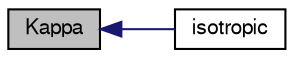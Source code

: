 digraph "Kappa"
{
  bgcolor="transparent";
  edge [fontname="FreeSans",fontsize="10",labelfontname="FreeSans",labelfontsize="10"];
  node [fontname="FreeSans",fontsize="10",shape=record];
  rankdir="LR";
  Node16 [label="Kappa",height=0.2,width=0.4,color="black", fillcolor="grey75", style="filled", fontcolor="black"];
  Node16 -> Node17 [dir="back",color="midnightblue",fontsize="10",style="solid",fontname="FreeSans"];
  Node17 [label="isotropic",height=0.2,width=0.4,color="black",URL="$a30226.html#ad4921969e54fdf5a593a967d7e043e41",tooltip="Return true if thermal conductivity is isotropic. "];
}
